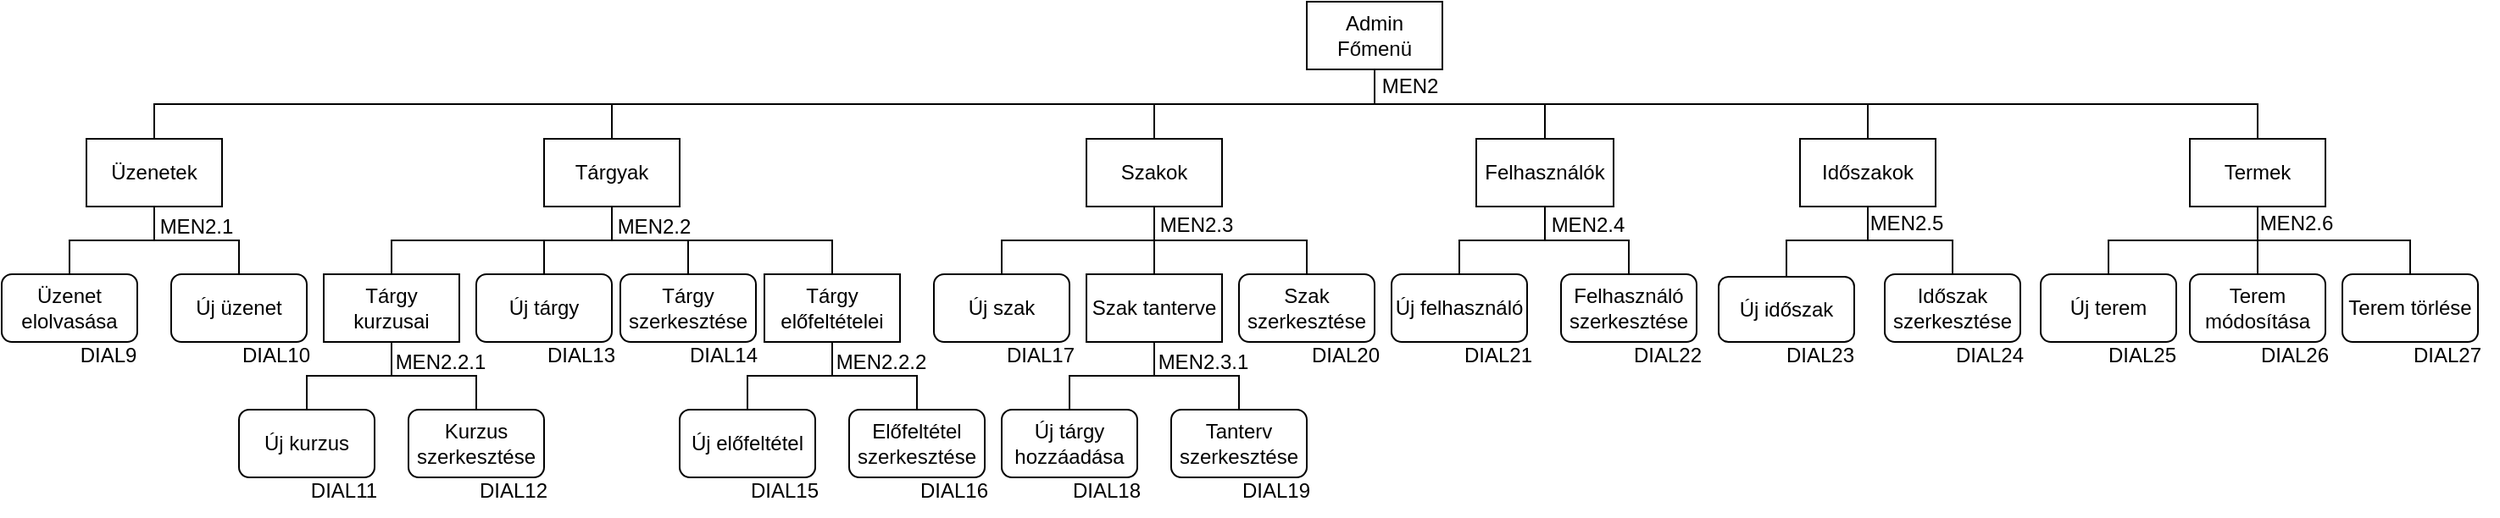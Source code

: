 <mxfile version="23.1.5" type="device">
  <diagram name="Page-1" id="02XQf-ufphem75pHXM8M">
    <mxGraphModel dx="1231" dy="694" grid="1" gridSize="10" guides="1" tooltips="1" connect="1" arrows="1" fold="1" page="1" pageScale="1" pageWidth="850" pageHeight="1100" math="0" shadow="0">
      <root>
        <mxCell id="0" />
        <mxCell id="1" parent="0" />
        <mxCell id="OFnpCGpJleXpQZeMK1He-1" value="Admin&lt;br&gt;Főmenü" style="rounded=0;whiteSpace=wrap;html=1;" parent="1" vertex="1">
          <mxGeometry x="809" y="39" width="80" height="40" as="geometry" />
        </mxCell>
        <mxCell id="OFnpCGpJleXpQZeMK1He-3" value="Tárgyak" style="rounded=0;whiteSpace=wrap;html=1;" parent="1" vertex="1">
          <mxGeometry x="359" y="120" width="80" height="40" as="geometry" />
        </mxCell>
        <mxCell id="OFnpCGpJleXpQZeMK1He-4" value="Üzenetek" style="rounded=0;whiteSpace=wrap;html=1;" parent="1" vertex="1">
          <mxGeometry x="89" y="120" width="80" height="40" as="geometry" />
        </mxCell>
        <mxCell id="OFnpCGpJleXpQZeMK1He-5" value="Szakok" style="rounded=0;whiteSpace=wrap;html=1;" parent="1" vertex="1">
          <mxGeometry x="679" y="120" width="80" height="40" as="geometry" />
        </mxCell>
        <mxCell id="OFnpCGpJleXpQZeMK1He-7" value="Új üzenet" style="rounded=1;whiteSpace=wrap;html=1;" parent="1" vertex="1">
          <mxGeometry x="139" y="200" width="80" height="40" as="geometry" />
        </mxCell>
        <mxCell id="OFnpCGpJleXpQZeMK1He-8" value="Üzenet elolvasása" style="rounded=1;whiteSpace=wrap;html=1;" parent="1" vertex="1">
          <mxGeometry x="39" y="200" width="80" height="40" as="geometry" />
        </mxCell>
        <mxCell id="OFnpCGpJleXpQZeMK1He-10" value="" style="endArrow=none;html=1;rounded=0;edgeStyle=elbowEdgeStyle;exitX=0.5;exitY=0;exitDx=0;exitDy=0;elbow=vertical;" parent="1" source="OFnpCGpJleXpQZeMK1He-4" target="OFnpCGpJleXpQZeMK1He-1" edge="1">
          <mxGeometry width="50" height="50" relative="1" as="geometry">
            <mxPoint x="409" y="290" as="sourcePoint" />
            <mxPoint x="459" y="240" as="targetPoint" />
          </mxGeometry>
        </mxCell>
        <mxCell id="OFnpCGpJleXpQZeMK1He-11" value="" style="endArrow=none;html=1;rounded=0;edgeStyle=elbowEdgeStyle;elbow=vertical;" parent="1" source="OFnpCGpJleXpQZeMK1He-3" target="OFnpCGpJleXpQZeMK1He-1" edge="1">
          <mxGeometry width="50" height="50" relative="1" as="geometry">
            <mxPoint x="409" y="290" as="sourcePoint" />
            <mxPoint x="459" y="240" as="targetPoint" />
          </mxGeometry>
        </mxCell>
        <mxCell id="OFnpCGpJleXpQZeMK1He-12" value="" style="endArrow=none;html=1;rounded=0;edgeStyle=elbowEdgeStyle;entryX=0.5;entryY=1;entryDx=0;entryDy=0;elbow=vertical;" parent="1" source="OFnpCGpJleXpQZeMK1He-5" target="OFnpCGpJleXpQZeMK1He-1" edge="1">
          <mxGeometry width="50" height="50" relative="1" as="geometry">
            <mxPoint x="409" y="290" as="sourcePoint" />
            <mxPoint x="459" y="240" as="targetPoint" />
          </mxGeometry>
        </mxCell>
        <mxCell id="OFnpCGpJleXpQZeMK1He-16" value="" style="endArrow=none;html=1;rounded=0;edgeStyle=elbowEdgeStyle;elbow=vertical;exitX=0.5;exitY=0;exitDx=0;exitDy=0;entryX=0.5;entryY=1;entryDx=0;entryDy=0;" parent="1" source="OFnpCGpJleXpQZeMK1He-8" target="OFnpCGpJleXpQZeMK1He-4" edge="1">
          <mxGeometry width="50" height="50" relative="1" as="geometry">
            <mxPoint x="89" y="200" as="sourcePoint" />
            <mxPoint x="79" y="160" as="targetPoint" />
          </mxGeometry>
        </mxCell>
        <mxCell id="OFnpCGpJleXpQZeMK1He-17" value="" style="endArrow=none;html=1;rounded=0;edgeStyle=elbowEdgeStyle;entryX=0.5;entryY=1;entryDx=0;entryDy=0;exitX=0.5;exitY=0;exitDx=0;exitDy=0;elbow=vertical;" parent="1" source="OFnpCGpJleXpQZeMK1He-7" target="OFnpCGpJleXpQZeMK1He-4" edge="1">
          <mxGeometry width="50" height="50" relative="1" as="geometry">
            <mxPoint x="349" y="320" as="sourcePoint" />
            <mxPoint x="399" y="270" as="targetPoint" />
          </mxGeometry>
        </mxCell>
        <mxCell id="OFnpCGpJleXpQZeMK1He-24" value="Felhasználók" style="rounded=0;whiteSpace=wrap;html=1;" parent="1" vertex="1">
          <mxGeometry x="909" y="120" width="81" height="40" as="geometry" />
        </mxCell>
        <mxCell id="OFnpCGpJleXpQZeMK1He-25" value="" style="endArrow=none;html=1;rounded=0;edgeStyle=elbowEdgeStyle;entryX=0.5;entryY=1;entryDx=0;entryDy=0;elbow=vertical;" parent="1" source="OFnpCGpJleXpQZeMK1He-24" target="OFnpCGpJleXpQZeMK1He-1" edge="1">
          <mxGeometry width="50" height="50" relative="1" as="geometry">
            <mxPoint x="409" y="320" as="sourcePoint" />
            <mxPoint x="459" y="270" as="targetPoint" />
          </mxGeometry>
        </mxCell>
        <mxCell id="OFnpCGpJleXpQZeMK1He-28" value="Új felhasználó" style="rounded=1;whiteSpace=wrap;html=1;" parent="1" vertex="1">
          <mxGeometry x="859" y="200" width="80" height="40" as="geometry" />
        </mxCell>
        <mxCell id="OFnpCGpJleXpQZeMK1He-30" value="Felhasználó szerkesztése" style="rounded=1;whiteSpace=wrap;html=1;" parent="1" vertex="1">
          <mxGeometry x="959" y="200" width="80" height="40" as="geometry" />
        </mxCell>
        <mxCell id="OFnpCGpJleXpQZeMK1He-31" value="" style="endArrow=none;html=1;rounded=0;edgeStyle=elbowEdgeStyle;entryX=0.5;entryY=1;entryDx=0;entryDy=0;exitX=0.5;exitY=0;exitDx=0;exitDy=0;elbow=vertical;" parent="1" source="OFnpCGpJleXpQZeMK1He-28" target="OFnpCGpJleXpQZeMK1He-24" edge="1">
          <mxGeometry width="50" height="50" relative="1" as="geometry">
            <mxPoint x="1029" y="170" as="sourcePoint" />
            <mxPoint x="849" y="270" as="targetPoint" />
          </mxGeometry>
        </mxCell>
        <mxCell id="OFnpCGpJleXpQZeMK1He-35" value="" style="endArrow=none;html=1;rounded=0;edgeStyle=elbowEdgeStyle;exitX=0.5;exitY=0;exitDx=0;exitDy=0;entryX=0.5;entryY=1;entryDx=0;entryDy=0;elbow=vertical;" parent="1" source="OFnpCGpJleXpQZeMK1He-30" target="OFnpCGpJleXpQZeMK1He-24" edge="1">
          <mxGeometry width="50" height="50" relative="1" as="geometry">
            <mxPoint x="1139" y="200" as="sourcePoint" />
            <mxPoint x="1179" y="180" as="targetPoint" />
          </mxGeometry>
        </mxCell>
        <mxCell id="OFnpCGpJleXpQZeMK1He-37" value="Új tárgy" style="rounded=1;whiteSpace=wrap;html=1;" parent="1" vertex="1">
          <mxGeometry x="319" y="200" width="80" height="40" as="geometry" />
        </mxCell>
        <mxCell id="OFnpCGpJleXpQZeMK1He-38" value="Tárgy kurzusai" style="rounded=0;whiteSpace=wrap;html=1;" parent="1" vertex="1">
          <mxGeometry x="229" y="200" width="80" height="40" as="geometry" />
        </mxCell>
        <mxCell id="OFnpCGpJleXpQZeMK1He-40" value="Tárgy szerkesztése" style="rounded=1;whiteSpace=wrap;html=1;" parent="1" vertex="1">
          <mxGeometry x="404" y="200" width="80" height="40" as="geometry" />
        </mxCell>
        <mxCell id="OFnpCGpJleXpQZeMK1He-41" value="" style="endArrow=none;html=1;rounded=0;entryX=0.5;entryY=1;entryDx=0;entryDy=0;exitX=0.5;exitY=0;exitDx=0;exitDy=0;edgeStyle=elbowEdgeStyle;elbow=vertical;" parent="1" source="OFnpCGpJleXpQZeMK1He-37" target="OFnpCGpJleXpQZeMK1He-3" edge="1">
          <mxGeometry width="50" height="50" relative="1" as="geometry">
            <mxPoint x="509" y="230" as="sourcePoint" />
            <mxPoint x="559" y="180" as="targetPoint" />
          </mxGeometry>
        </mxCell>
        <mxCell id="OFnpCGpJleXpQZeMK1He-42" value="" style="endArrow=none;html=1;rounded=0;entryX=0.5;entryY=1;entryDx=0;entryDy=0;edgeStyle=elbowEdgeStyle;exitX=0.5;exitY=0;exitDx=0;exitDy=0;elbow=vertical;" parent="1" source="OFnpCGpJleXpQZeMK1He-38" target="OFnpCGpJleXpQZeMK1He-3" edge="1">
          <mxGeometry width="50" height="50" relative="1" as="geometry">
            <mxPoint x="469" y="200" as="sourcePoint" />
            <mxPoint x="559" y="180" as="targetPoint" />
          </mxGeometry>
        </mxCell>
        <mxCell id="OFnpCGpJleXpQZeMK1He-43" value="Új kurzus" style="rounded=1;whiteSpace=wrap;html=1;" parent="1" vertex="1">
          <mxGeometry x="179" y="280" width="80" height="40" as="geometry" />
        </mxCell>
        <mxCell id="OFnpCGpJleXpQZeMK1He-44" value="Kurzus szerkesztése" style="rounded=1;whiteSpace=wrap;html=1;" parent="1" vertex="1">
          <mxGeometry x="279" y="280" width="80" height="40" as="geometry" />
        </mxCell>
        <mxCell id="OFnpCGpJleXpQZeMK1He-45" style="edgeStyle=elbowEdgeStyle;rounded=0;orthogonalLoop=1;jettySize=auto;elbow=vertical;html=1;exitX=0.5;exitY=1;exitDx=0;exitDy=0;" parent="1" edge="1">
          <mxGeometry relative="1" as="geometry">
            <mxPoint x="269" y="160" as="sourcePoint" />
            <mxPoint x="269" y="160" as="targetPoint" />
          </mxGeometry>
        </mxCell>
        <mxCell id="OFnpCGpJleXpQZeMK1He-46" value="" style="endArrow=none;html=1;rounded=0;elbow=vertical;entryX=0.5;entryY=1;entryDx=0;entryDy=0;exitX=0.5;exitY=0;exitDx=0;exitDy=0;edgeStyle=elbowEdgeStyle;" parent="1" source="OFnpCGpJleXpQZeMK1He-43" target="OFnpCGpJleXpQZeMK1He-38" edge="1">
          <mxGeometry width="50" height="50" relative="1" as="geometry">
            <mxPoint x="509" y="160" as="sourcePoint" />
            <mxPoint x="559" y="110" as="targetPoint" />
          </mxGeometry>
        </mxCell>
        <mxCell id="OFnpCGpJleXpQZeMK1He-47" value="" style="endArrow=none;html=1;rounded=0;elbow=vertical;exitX=0.5;exitY=0;exitDx=0;exitDy=0;edgeStyle=elbowEdgeStyle;entryX=0.5;entryY=1;entryDx=0;entryDy=0;" parent="1" source="OFnpCGpJleXpQZeMK1He-40" target="OFnpCGpJleXpQZeMK1He-3" edge="1">
          <mxGeometry width="50" height="50" relative="1" as="geometry">
            <mxPoint x="279" y="260" as="sourcePoint" />
            <mxPoint x="379" y="240" as="targetPoint" />
          </mxGeometry>
        </mxCell>
        <mxCell id="OFnpCGpJleXpQZeMK1He-49" value="" style="endArrow=none;html=1;rounded=0;elbow=vertical;entryX=0.5;entryY=1;entryDx=0;entryDy=0;exitX=0.5;exitY=0;exitDx=0;exitDy=0;edgeStyle=elbowEdgeStyle;" parent="1" source="OFnpCGpJleXpQZeMK1He-44" target="OFnpCGpJleXpQZeMK1He-38" edge="1">
          <mxGeometry width="50" height="50" relative="1" as="geometry">
            <mxPoint x="279" y="260" as="sourcePoint" />
            <mxPoint x="439" y="320" as="targetPoint" />
          </mxGeometry>
        </mxCell>
        <mxCell id="OFnpCGpJleXpQZeMK1He-50" value="Új szak" style="rounded=1;whiteSpace=wrap;html=1;" parent="1" vertex="1">
          <mxGeometry x="589" y="200" width="80" height="40" as="geometry" />
        </mxCell>
        <mxCell id="OFnpCGpJleXpQZeMK1He-51" value="Szak szerkesztése" style="rounded=1;whiteSpace=wrap;html=1;" parent="1" vertex="1">
          <mxGeometry x="769" y="200" width="80" height="40" as="geometry" />
        </mxCell>
        <mxCell id="OFnpCGpJleXpQZeMK1He-55" value="Tárgy előfeltételei" style="rounded=0;whiteSpace=wrap;html=1;labelBackgroundColor=none;fillColor=none;" parent="1" vertex="1">
          <mxGeometry x="489" y="200" width="80" height="40" as="geometry" />
        </mxCell>
        <mxCell id="OFnpCGpJleXpQZeMK1He-56" value="Új előfeltétel" style="rounded=1;whiteSpace=wrap;html=1;labelBackgroundColor=none;fillColor=none;" parent="1" vertex="1">
          <mxGeometry x="439" y="280" width="80" height="40" as="geometry" />
        </mxCell>
        <mxCell id="OFnpCGpJleXpQZeMK1He-60" style="edgeStyle=elbowEdgeStyle;rounded=0;orthogonalLoop=1;jettySize=auto;elbow=vertical;html=1;endArrow=none;endFill=0;entryX=0.5;entryY=1;entryDx=0;entryDy=0;" parent="1" source="OFnpCGpJleXpQZeMK1He-57" target="OFnpCGpJleXpQZeMK1He-55" edge="1">
          <mxGeometry relative="1" as="geometry">
            <mxPoint x="449" y="240" as="targetPoint" />
          </mxGeometry>
        </mxCell>
        <mxCell id="OFnpCGpJleXpQZeMK1He-57" value="Előfeltétel szerkesztése" style="rounded=1;whiteSpace=wrap;html=1;labelBackgroundColor=none;fillColor=none;" parent="1" vertex="1">
          <mxGeometry x="539" y="280" width="80" height="40" as="geometry" />
        </mxCell>
        <mxCell id="OFnpCGpJleXpQZeMK1He-58" value="" style="endArrow=none;html=1;rounded=0;elbow=vertical;entryX=0.5;entryY=1;entryDx=0;entryDy=0;exitX=0.5;exitY=0;exitDx=0;exitDy=0;edgeStyle=elbowEdgeStyle;" parent="1" source="OFnpCGpJleXpQZeMK1He-55" target="OFnpCGpJleXpQZeMK1He-3" edge="1">
          <mxGeometry width="50" height="50" relative="1" as="geometry">
            <mxPoint x="359" y="230" as="sourcePoint" />
            <mxPoint x="409" y="180" as="targetPoint" />
          </mxGeometry>
        </mxCell>
        <mxCell id="OFnpCGpJleXpQZeMK1He-59" value="" style="endArrow=none;html=1;rounded=0;elbow=vertical;entryX=0.5;entryY=1;entryDx=0;entryDy=0;exitX=0.5;exitY=0;exitDx=0;exitDy=0;edgeStyle=elbowEdgeStyle;" parent="1" source="OFnpCGpJleXpQZeMK1He-56" target="OFnpCGpJleXpQZeMK1He-55" edge="1">
          <mxGeometry width="50" height="50" relative="1" as="geometry">
            <mxPoint x="394" y="420" as="sourcePoint" />
            <mxPoint x="444" y="370" as="targetPoint" />
          </mxGeometry>
        </mxCell>
        <mxCell id="OFnpCGpJleXpQZeMK1He-61" value="Szak tanterve" style="rounded=0;whiteSpace=wrap;html=1;labelBackgroundColor=none;fillColor=none;" parent="1" vertex="1">
          <mxGeometry x="679" y="200" width="80" height="40" as="geometry" />
        </mxCell>
        <mxCell id="OFnpCGpJleXpQZeMK1He-62" value="Új tárgy hozzáadása" style="rounded=1;whiteSpace=wrap;html=1;labelBackgroundColor=none;fillColor=none;" parent="1" vertex="1">
          <mxGeometry x="629" y="280" width="80" height="40" as="geometry" />
        </mxCell>
        <mxCell id="OFnpCGpJleXpQZeMK1He-63" value="Tanterv&lt;br&gt;szerkesztése" style="rounded=1;whiteSpace=wrap;html=1;labelBackgroundColor=none;fillColor=none;" parent="1" vertex="1">
          <mxGeometry x="729" y="280" width="80" height="40" as="geometry" />
        </mxCell>
        <mxCell id="OFnpCGpJleXpQZeMK1He-64" value="" style="endArrow=none;html=1;rounded=0;elbow=vertical;entryX=0.5;entryY=1;entryDx=0;entryDy=0;exitX=0.5;exitY=0;exitDx=0;exitDy=0;edgeStyle=elbowEdgeStyle;" parent="1" source="OFnpCGpJleXpQZeMK1He-50" target="OFnpCGpJleXpQZeMK1He-5" edge="1">
          <mxGeometry width="50" height="50" relative="1" as="geometry">
            <mxPoint x="579" y="330" as="sourcePoint" />
            <mxPoint x="629" y="280" as="targetPoint" />
          </mxGeometry>
        </mxCell>
        <mxCell id="OFnpCGpJleXpQZeMK1He-65" value="" style="endArrow=none;html=1;rounded=0;elbow=vertical;entryX=0.5;entryY=1;entryDx=0;entryDy=0;exitX=0.5;exitY=0;exitDx=0;exitDy=0;edgeStyle=elbowEdgeStyle;" parent="1" source="OFnpCGpJleXpQZeMK1He-61" target="OFnpCGpJleXpQZeMK1He-5" edge="1">
          <mxGeometry width="50" height="50" relative="1" as="geometry">
            <mxPoint x="579" y="330" as="sourcePoint" />
            <mxPoint x="629" y="280" as="targetPoint" />
          </mxGeometry>
        </mxCell>
        <mxCell id="OFnpCGpJleXpQZeMK1He-66" value="" style="endArrow=none;html=1;rounded=0;elbow=vertical;entryX=0.5;entryY=1;entryDx=0;entryDy=0;exitX=0.5;exitY=0;exitDx=0;exitDy=0;edgeStyle=elbowEdgeStyle;" parent="1" source="OFnpCGpJleXpQZeMK1He-51" target="OFnpCGpJleXpQZeMK1He-5" edge="1">
          <mxGeometry width="50" height="50" relative="1" as="geometry">
            <mxPoint x="579" y="330" as="sourcePoint" />
            <mxPoint x="629" y="280" as="targetPoint" />
          </mxGeometry>
        </mxCell>
        <mxCell id="OFnpCGpJleXpQZeMK1He-67" value="" style="endArrow=none;html=1;rounded=0;elbow=vertical;entryX=0.5;entryY=1;entryDx=0;entryDy=0;exitX=0.5;exitY=0;exitDx=0;exitDy=0;edgeStyle=elbowEdgeStyle;" parent="1" source="OFnpCGpJleXpQZeMK1He-62" target="OFnpCGpJleXpQZeMK1He-61" edge="1">
          <mxGeometry width="50" height="50" relative="1" as="geometry">
            <mxPoint x="579" y="310" as="sourcePoint" />
            <mxPoint x="629" y="260" as="targetPoint" />
          </mxGeometry>
        </mxCell>
        <mxCell id="OFnpCGpJleXpQZeMK1He-68" value="" style="endArrow=none;html=1;rounded=0;elbow=vertical;entryX=0.5;entryY=1;entryDx=0;entryDy=0;exitX=0.5;exitY=0;exitDx=0;exitDy=0;edgeStyle=elbowEdgeStyle;" parent="1" source="OFnpCGpJleXpQZeMK1He-63" target="OFnpCGpJleXpQZeMK1He-61" edge="1">
          <mxGeometry width="50" height="50" relative="1" as="geometry">
            <mxPoint x="579" y="310" as="sourcePoint" />
            <mxPoint x="629" y="260" as="targetPoint" />
          </mxGeometry>
        </mxCell>
        <mxCell id="OFnpCGpJleXpQZeMK1He-69" value="MEN2" style="text;html=1;strokeColor=none;fillColor=none;align=center;verticalAlign=middle;whiteSpace=wrap;rounded=0;" parent="1" vertex="1">
          <mxGeometry x="840" y="74" width="60" height="30" as="geometry" />
        </mxCell>
        <mxCell id="OFnpCGpJleXpQZeMK1He-70" value="MEN2.1" style="text;html=1;strokeColor=none;fillColor=none;align=center;verticalAlign=middle;whiteSpace=wrap;rounded=0;" parent="1" vertex="1">
          <mxGeometry x="124" y="157" width="60" height="30" as="geometry" />
        </mxCell>
        <mxCell id="OFnpCGpJleXpQZeMK1He-71" value="MEN2.2" style="text;html=1;strokeColor=none;fillColor=none;align=center;verticalAlign=middle;whiteSpace=wrap;rounded=0;" parent="1" vertex="1">
          <mxGeometry x="394" y="157" width="60" height="30" as="geometry" />
        </mxCell>
        <mxCell id="OFnpCGpJleXpQZeMK1He-72" value="MEN2.3" style="text;html=1;strokeColor=none;fillColor=none;align=center;verticalAlign=middle;whiteSpace=wrap;rounded=0;" parent="1" vertex="1">
          <mxGeometry x="714" y="156" width="60" height="30" as="geometry" />
        </mxCell>
        <mxCell id="OFnpCGpJleXpQZeMK1He-73" value="MEN2.4" style="text;html=1;strokeColor=none;fillColor=none;align=center;verticalAlign=middle;whiteSpace=wrap;rounded=0;" parent="1" vertex="1">
          <mxGeometry x="945" y="156" width="60" height="30" as="geometry" />
        </mxCell>
        <mxCell id="OFnpCGpJleXpQZeMK1He-74" value="MEN2.2.1" style="text;html=1;strokeColor=none;fillColor=none;align=center;verticalAlign=middle;whiteSpace=wrap;rounded=0;" parent="1" vertex="1">
          <mxGeometry x="268" y="237" width="60" height="30" as="geometry" />
        </mxCell>
        <mxCell id="OFnpCGpJleXpQZeMK1He-75" value="MEN2.2.2" style="text;html=1;strokeColor=none;fillColor=none;align=center;verticalAlign=middle;whiteSpace=wrap;rounded=0;" parent="1" vertex="1">
          <mxGeometry x="528" y="237" width="60" height="30" as="geometry" />
        </mxCell>
        <mxCell id="OFnpCGpJleXpQZeMK1He-76" value="MEN2.3.1" style="text;html=1;strokeColor=none;fillColor=none;align=center;verticalAlign=middle;whiteSpace=wrap;rounded=0;" parent="1" vertex="1">
          <mxGeometry x="718" y="237" width="60" height="30" as="geometry" />
        </mxCell>
        <mxCell id="OFnpCGpJleXpQZeMK1He-77" value="DIAL9" style="text;html=1;strokeColor=none;fillColor=none;align=center;verticalAlign=middle;whiteSpace=wrap;rounded=0;" parent="1" vertex="1">
          <mxGeometry x="72" y="233" width="60" height="30" as="geometry" />
        </mxCell>
        <mxCell id="OFnpCGpJleXpQZeMK1He-78" value="DIAL10" style="text;html=1;strokeColor=none;fillColor=none;align=center;verticalAlign=middle;whiteSpace=wrap;rounded=0;" parent="1" vertex="1">
          <mxGeometry x="171" y="233" width="60" height="30" as="geometry" />
        </mxCell>
        <mxCell id="OFnpCGpJleXpQZeMK1He-79" value="DIAL11" style="text;html=1;strokeColor=none;fillColor=none;align=center;verticalAlign=middle;whiteSpace=wrap;rounded=0;" parent="1" vertex="1">
          <mxGeometry x="211" y="313" width="60" height="30" as="geometry" />
        </mxCell>
        <mxCell id="OFnpCGpJleXpQZeMK1He-80" value="DIAL12" style="text;html=1;strokeColor=none;fillColor=none;align=center;verticalAlign=middle;whiteSpace=wrap;rounded=0;" parent="1" vertex="1">
          <mxGeometry x="311" y="313" width="60" height="30" as="geometry" />
        </mxCell>
        <mxCell id="OFnpCGpJleXpQZeMK1He-81" value="DIAL13" style="text;html=1;strokeColor=none;fillColor=none;align=center;verticalAlign=middle;whiteSpace=wrap;rounded=0;" parent="1" vertex="1">
          <mxGeometry x="351" y="233" width="60" height="30" as="geometry" />
        </mxCell>
        <mxCell id="OFnpCGpJleXpQZeMK1He-82" value="DIAL14" style="text;html=1;strokeColor=none;fillColor=none;align=center;verticalAlign=middle;whiteSpace=wrap;rounded=0;" parent="1" vertex="1">
          <mxGeometry x="435" y="233" width="60" height="30" as="geometry" />
        </mxCell>
        <mxCell id="OFnpCGpJleXpQZeMK1He-83" value="DIAL15" style="text;html=1;strokeColor=none;fillColor=none;align=center;verticalAlign=middle;whiteSpace=wrap;rounded=0;" parent="1" vertex="1">
          <mxGeometry x="471" y="313" width="60" height="30" as="geometry" />
        </mxCell>
        <mxCell id="OFnpCGpJleXpQZeMK1He-84" value="DIAL16" style="text;html=1;strokeColor=none;fillColor=none;align=center;verticalAlign=middle;whiteSpace=wrap;rounded=0;" parent="1" vertex="1">
          <mxGeometry x="571" y="313" width="60" height="30" as="geometry" />
        </mxCell>
        <mxCell id="OFnpCGpJleXpQZeMK1He-85" value="DIAL17" style="text;html=1;strokeColor=none;fillColor=none;align=center;verticalAlign=middle;whiteSpace=wrap;rounded=0;" parent="1" vertex="1">
          <mxGeometry x="622" y="233" width="60" height="30" as="geometry" />
        </mxCell>
        <mxCell id="OFnpCGpJleXpQZeMK1He-86" value="DIAL18" style="text;html=1;strokeColor=none;fillColor=none;align=center;verticalAlign=middle;whiteSpace=wrap;rounded=0;" parent="1" vertex="1">
          <mxGeometry x="661" y="313" width="60" height="30" as="geometry" />
        </mxCell>
        <mxCell id="OFnpCGpJleXpQZeMK1He-87" value="DIAL19" style="text;html=1;strokeColor=none;fillColor=none;align=center;verticalAlign=middle;whiteSpace=wrap;rounded=0;" parent="1" vertex="1">
          <mxGeometry x="761" y="313" width="60" height="30" as="geometry" />
        </mxCell>
        <mxCell id="OFnpCGpJleXpQZeMK1He-89" value="DIAL20" style="text;html=1;strokeColor=none;fillColor=none;align=center;verticalAlign=middle;whiteSpace=wrap;rounded=0;" parent="1" vertex="1">
          <mxGeometry x="802" y="233" width="60" height="30" as="geometry" />
        </mxCell>
        <mxCell id="OFnpCGpJleXpQZeMK1He-90" value="DIAL21" style="text;html=1;strokeColor=none;fillColor=none;align=center;verticalAlign=middle;whiteSpace=wrap;rounded=0;" parent="1" vertex="1">
          <mxGeometry x="892" y="233" width="60" height="30" as="geometry" />
        </mxCell>
        <mxCell id="OFnpCGpJleXpQZeMK1He-91" value="DIAL22" style="text;html=1;strokeColor=none;fillColor=none;align=center;verticalAlign=middle;whiteSpace=wrap;rounded=0;" parent="1" vertex="1">
          <mxGeometry x="992" y="233" width="60" height="30" as="geometry" />
        </mxCell>
        <mxCell id="1P1V6aEFfVgHJFiEEHs7-1" value="Időszakok" style="rounded=0;whiteSpace=wrap;html=1;" parent="1" vertex="1">
          <mxGeometry x="1100" y="120" width="80" height="40" as="geometry" />
        </mxCell>
        <mxCell id="1P1V6aEFfVgHJFiEEHs7-2" value="Új időszak" style="rounded=1;whiteSpace=wrap;html=1;" parent="1" vertex="1">
          <mxGeometry x="1052" y="201.5" width="80" height="38.5" as="geometry" />
        </mxCell>
        <mxCell id="1P1V6aEFfVgHJFiEEHs7-3" value="Időszak szerkesztése" style="rounded=1;whiteSpace=wrap;html=1;" parent="1" vertex="1">
          <mxGeometry x="1150" y="200" width="80" height="40" as="geometry" />
        </mxCell>
        <mxCell id="1P1V6aEFfVgHJFiEEHs7-4" value="" style="endArrow=none;html=1;rounded=0;entryX=0.5;entryY=1;entryDx=0;entryDy=0;exitX=0.5;exitY=0;exitDx=0;exitDy=0;edgeStyle=elbowEdgeStyle;elbow=vertical;" parent="1" source="1P1V6aEFfVgHJFiEEHs7-2" target="1P1V6aEFfVgHJFiEEHs7-1" edge="1">
          <mxGeometry width="50" height="50" relative="1" as="geometry">
            <mxPoint x="1180" y="460" as="sourcePoint" />
            <mxPoint x="1230" y="410" as="targetPoint" />
            <Array as="points">
              <mxPoint x="1120" y="180" />
            </Array>
          </mxGeometry>
        </mxCell>
        <mxCell id="1P1V6aEFfVgHJFiEEHs7-5" value="" style="endArrow=none;html=1;rounded=0;entryX=0.5;entryY=1;entryDx=0;entryDy=0;exitX=0.5;exitY=0;exitDx=0;exitDy=0;edgeStyle=elbowEdgeStyle;elbow=vertical;" parent="1" source="1P1V6aEFfVgHJFiEEHs7-3" target="1P1V6aEFfVgHJFiEEHs7-1" edge="1">
          <mxGeometry width="50" height="50" relative="1" as="geometry">
            <mxPoint x="1180" y="460" as="sourcePoint" />
            <mxPoint x="1230" y="410" as="targetPoint" />
            <Array as="points">
              <mxPoint x="1170" y="180" />
            </Array>
          </mxGeometry>
        </mxCell>
        <mxCell id="1P1V6aEFfVgHJFiEEHs7-6" value="" style="endArrow=none;html=1;rounded=0;entryX=0.5;entryY=0;entryDx=0;entryDy=0;exitX=0.5;exitY=1;exitDx=0;exitDy=0;edgeStyle=elbowEdgeStyle;elbow=vertical;" parent="1" source="OFnpCGpJleXpQZeMK1He-1" target="1P1V6aEFfVgHJFiEEHs7-1" edge="1">
          <mxGeometry width="50" height="50" relative="1" as="geometry">
            <mxPoint x="660" y="60" as="sourcePoint" />
            <mxPoint x="1010" y="150" as="targetPoint" />
          </mxGeometry>
        </mxCell>
        <mxCell id="1P1V6aEFfVgHJFiEEHs7-7" value="MEN2.5" style="text;html=1;strokeColor=none;fillColor=none;align=center;verticalAlign=middle;whiteSpace=wrap;rounded=0;" parent="1" vertex="1">
          <mxGeometry x="1133" y="155" width="60" height="30" as="geometry" />
        </mxCell>
        <mxCell id="1P1V6aEFfVgHJFiEEHs7-8" value="DIAL23" style="text;html=1;strokeColor=none;fillColor=none;align=center;verticalAlign=middle;whiteSpace=wrap;rounded=0;" parent="1" vertex="1">
          <mxGeometry x="1082" y="233" width="60" height="30" as="geometry" />
        </mxCell>
        <mxCell id="1P1V6aEFfVgHJFiEEHs7-9" value="DIAL24" style="text;html=1;strokeColor=none;fillColor=none;align=center;verticalAlign=middle;whiteSpace=wrap;rounded=0;" parent="1" vertex="1">
          <mxGeometry x="1182" y="233" width="60" height="30" as="geometry" />
        </mxCell>
        <mxCell id="dySRubfyd0l3t_SYBTiC-1" value="Termek" style="rounded=0;whiteSpace=wrap;html=1;" parent="1" vertex="1">
          <mxGeometry x="1330" y="120" width="80" height="40" as="geometry" />
        </mxCell>
        <mxCell id="dySRubfyd0l3t_SYBTiC-2" value="Új terem" style="rounded=1;whiteSpace=wrap;html=1;" parent="1" vertex="1">
          <mxGeometry x="1242" y="200" width="80" height="40" as="geometry" />
        </mxCell>
        <mxCell id="dySRubfyd0l3t_SYBTiC-3" value="Terem módosítása" style="rounded=1;whiteSpace=wrap;html=1;" parent="1" vertex="1">
          <mxGeometry x="1330" y="200" width="80" height="40" as="geometry" />
        </mxCell>
        <mxCell id="dySRubfyd0l3t_SYBTiC-4" value="Terem törlése" style="rounded=1;whiteSpace=wrap;html=1;" parent="1" vertex="1">
          <mxGeometry x="1420" y="200" width="80" height="40" as="geometry" />
        </mxCell>
        <mxCell id="dySRubfyd0l3t_SYBTiC-5" value="" style="endArrow=none;html=1;rounded=0;entryX=0.5;entryY=1;entryDx=0;entryDy=0;exitX=0.5;exitY=0;exitDx=0;exitDy=0;edgeStyle=elbowEdgeStyle;elbow=vertical;" parent="1" source="dySRubfyd0l3t_SYBTiC-2" target="dySRubfyd0l3t_SYBTiC-1" edge="1">
          <mxGeometry width="50" height="50" relative="1" as="geometry">
            <mxPoint x="1200" y="370" as="sourcePoint" />
            <mxPoint x="1250" y="320" as="targetPoint" />
          </mxGeometry>
        </mxCell>
        <mxCell id="dySRubfyd0l3t_SYBTiC-6" value="" style="endArrow=none;html=1;rounded=0;entryX=0.5;entryY=1;entryDx=0;entryDy=0;exitX=0.5;exitY=0;exitDx=0;exitDy=0;edgeStyle=elbowEdgeStyle;elbow=vertical;" parent="1" source="dySRubfyd0l3t_SYBTiC-3" target="dySRubfyd0l3t_SYBTiC-1" edge="1">
          <mxGeometry width="50" height="50" relative="1" as="geometry">
            <mxPoint x="1200" y="370" as="sourcePoint" />
            <mxPoint x="1250" y="320" as="targetPoint" />
          </mxGeometry>
        </mxCell>
        <mxCell id="dySRubfyd0l3t_SYBTiC-7" value="" style="endArrow=none;html=1;rounded=0;exitX=0.5;exitY=0;exitDx=0;exitDy=0;edgeStyle=elbowEdgeStyle;elbow=vertical;" parent="1" source="dySRubfyd0l3t_SYBTiC-4" edge="1">
          <mxGeometry width="50" height="50" relative="1" as="geometry">
            <mxPoint x="1200" y="370" as="sourcePoint" />
            <mxPoint x="1370" y="160" as="targetPoint" />
          </mxGeometry>
        </mxCell>
        <mxCell id="dySRubfyd0l3t_SYBTiC-8" value="" style="endArrow=none;html=1;rounded=0;entryX=0.5;entryY=0;entryDx=0;entryDy=0;exitX=0.5;exitY=1;exitDx=0;exitDy=0;edgeStyle=elbowEdgeStyle;elbow=vertical;" parent="1" source="OFnpCGpJleXpQZeMK1He-1" target="dySRubfyd0l3t_SYBTiC-1" edge="1">
          <mxGeometry width="50" height="50" relative="1" as="geometry">
            <mxPoint x="660" y="60" as="sourcePoint" />
            <mxPoint x="830" y="470" as="targetPoint" />
          </mxGeometry>
        </mxCell>
        <mxCell id="dySRubfyd0l3t_SYBTiC-9" value="MEN2.6" style="text;html=1;strokeColor=none;fillColor=none;align=center;verticalAlign=middle;whiteSpace=wrap;rounded=0;" parent="1" vertex="1">
          <mxGeometry x="1363" y="155" width="60" height="30" as="geometry" />
        </mxCell>
        <mxCell id="dySRubfyd0l3t_SYBTiC-10" value="DIAL25" style="text;html=1;strokeColor=none;fillColor=none;align=center;verticalAlign=middle;whiteSpace=wrap;rounded=0;" parent="1" vertex="1">
          <mxGeometry x="1272" y="233" width="60" height="30" as="geometry" />
        </mxCell>
        <mxCell id="dySRubfyd0l3t_SYBTiC-11" value="DIAL26" style="text;html=1;strokeColor=none;fillColor=none;align=center;verticalAlign=middle;whiteSpace=wrap;rounded=0;" parent="1" vertex="1">
          <mxGeometry x="1362" y="233" width="60" height="30" as="geometry" />
        </mxCell>
        <mxCell id="dySRubfyd0l3t_SYBTiC-12" value="DIAL27" style="text;html=1;strokeColor=none;fillColor=none;align=center;verticalAlign=middle;whiteSpace=wrap;rounded=0;" parent="1" vertex="1">
          <mxGeometry x="1452" y="233" width="60" height="30" as="geometry" />
        </mxCell>
      </root>
    </mxGraphModel>
  </diagram>
</mxfile>
